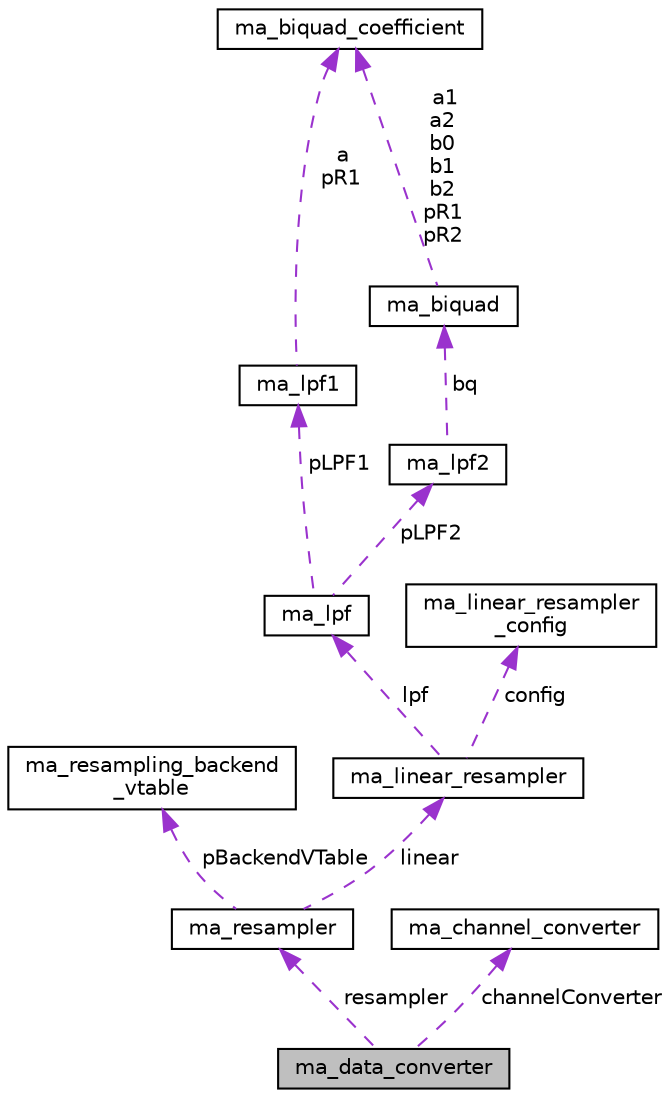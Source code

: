 digraph "ma_data_converter"
{
 // LATEX_PDF_SIZE
  edge [fontname="Helvetica",fontsize="10",labelfontname="Helvetica",labelfontsize="10"];
  node [fontname="Helvetica",fontsize="10",shape=record];
  Node1 [label="ma_data_converter",height=0.2,width=0.4,color="black", fillcolor="grey75", style="filled", fontcolor="black",tooltip=" "];
  Node2 -> Node1 [dir="back",color="darkorchid3",fontsize="10",style="dashed",label=" resampler" ,fontname="Helvetica"];
  Node2 [label="ma_resampler",height=0.2,width=0.4,color="black", fillcolor="white", style="filled",URL="$structma__resampler.html",tooltip=" "];
  Node3 -> Node2 [dir="back",color="darkorchid3",fontsize="10",style="dashed",label=" pBackendVTable" ,fontname="Helvetica"];
  Node3 [label="ma_resampling_backend\l_vtable",height=0.2,width=0.4,color="black", fillcolor="white", style="filled",URL="$structma__resampling__backend__vtable.html",tooltip=" "];
  Node4 -> Node2 [dir="back",color="darkorchid3",fontsize="10",style="dashed",label=" linear" ,fontname="Helvetica"];
  Node4 [label="ma_linear_resampler",height=0.2,width=0.4,color="black", fillcolor="white", style="filled",URL="$structma__linear__resampler.html",tooltip=" "];
  Node5 -> Node4 [dir="back",color="darkorchid3",fontsize="10",style="dashed",label=" lpf" ,fontname="Helvetica"];
  Node5 [label="ma_lpf",height=0.2,width=0.4,color="black", fillcolor="white", style="filled",URL="$structma__lpf.html",tooltip=" "];
  Node6 -> Node5 [dir="back",color="darkorchid3",fontsize="10",style="dashed",label=" pLPF1" ,fontname="Helvetica"];
  Node6 [label="ma_lpf1",height=0.2,width=0.4,color="black", fillcolor="white", style="filled",URL="$structma__lpf1.html",tooltip=" "];
  Node7 -> Node6 [dir="back",color="darkorchid3",fontsize="10",style="dashed",label=" a\npR1" ,fontname="Helvetica"];
  Node7 [label="ma_biquad_coefficient",height=0.2,width=0.4,color="black", fillcolor="white", style="filled",URL="$unionma__biquad__coefficient.html",tooltip=" "];
  Node8 -> Node5 [dir="back",color="darkorchid3",fontsize="10",style="dashed",label=" pLPF2" ,fontname="Helvetica"];
  Node8 [label="ma_lpf2",height=0.2,width=0.4,color="black", fillcolor="white", style="filled",URL="$structma__lpf2.html",tooltip=" "];
  Node9 -> Node8 [dir="back",color="darkorchid3",fontsize="10",style="dashed",label=" bq" ,fontname="Helvetica"];
  Node9 [label="ma_biquad",height=0.2,width=0.4,color="black", fillcolor="white", style="filled",URL="$structma__biquad.html",tooltip=" "];
  Node7 -> Node9 [dir="back",color="darkorchid3",fontsize="10",style="dashed",label=" a1\na2\nb0\nb1\nb2\npR1\npR2" ,fontname="Helvetica"];
  Node10 -> Node4 [dir="back",color="darkorchid3",fontsize="10",style="dashed",label=" config" ,fontname="Helvetica"];
  Node10 [label="ma_linear_resampler\l_config",height=0.2,width=0.4,color="black", fillcolor="white", style="filled",URL="$structma__linear__resampler__config.html",tooltip=" "];
  Node11 -> Node1 [dir="back",color="darkorchid3",fontsize="10",style="dashed",label=" channelConverter" ,fontname="Helvetica"];
  Node11 [label="ma_channel_converter",height=0.2,width=0.4,color="black", fillcolor="white", style="filled",URL="$structma__channel__converter.html",tooltip=" "];
}
